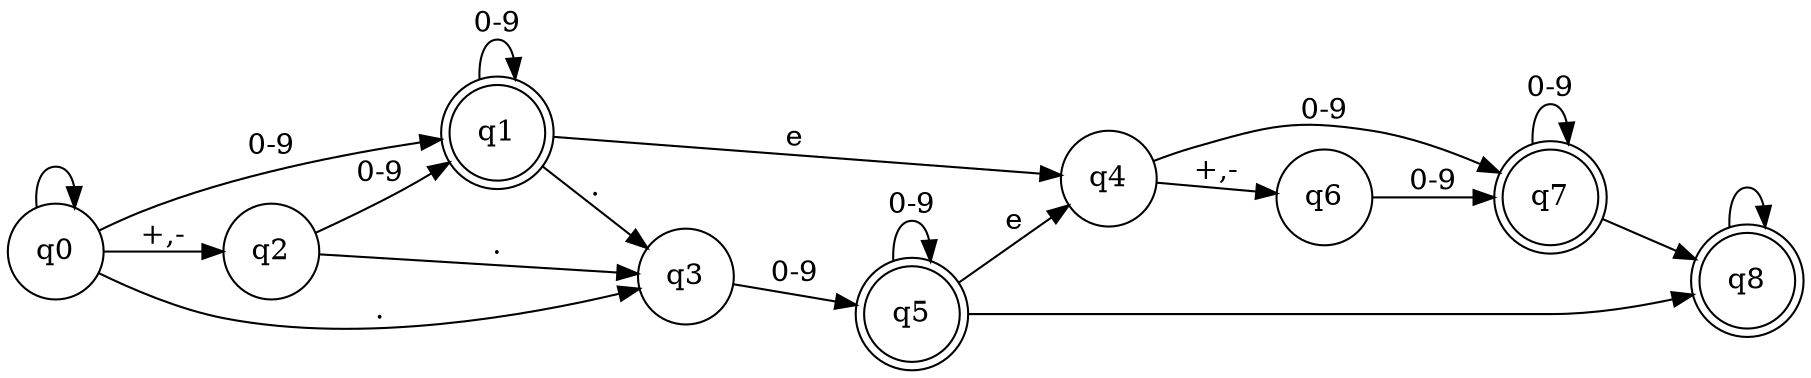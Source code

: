 digraph Comma4_Dot {
rankdir=LR;
node [shape = doublecircle];
 q1;  q5;  q7;  q8; 
 node [shape = circle];
q0 -> q0 [ label = " " ] 
q5 -> q8 [ label = " " ] 
q7 -> q8 [ label = " " ] 
q8 -> q8 [ label = " " ] 
q4 -> q6 [ label = "+,-" ] 
q0 -> q2 [ label = "+,-" ] 
q2 -> q3 [ label = "." ] 
q0 -> q3 [ label = "." ] 
q1 -> q3 [ label = "." ] 
q0 -> q1 [ label = "0-9" ] 
q1 -> q1 [ label = "0-9" ] 
q2 -> q1 [ label = "0-9" ] 
q3 -> q5 [ label = "0-9" ] 
q4 -> q7 [ label = "0-9" ] 
q5 -> q5 [ label = "0-9" ] 
q6 -> q7 [ label = "0-9" ] 
q7 -> q7 [ label = "0-9" ] 
q5 -> q4 [ label = "e" ] 
q1 -> q4 [ label = "e" ] 

}
